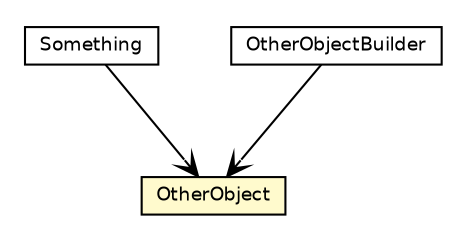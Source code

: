 #!/usr/local/bin/dot
#
# Class diagram 
# Generated by UMLGraph version 5.4 (http://www.umlgraph.org/)
#

digraph G {
	edge [fontname="Helvetica",fontsize=10,labelfontname="Helvetica",labelfontsize=10];
	node [fontname="Helvetica",fontsize=10,shape=plaintext];
	nodesep=0.25;
	ranksep=0.5;
	// de.tk.tkapp.rest.api.model.Something
	c212 [label=<<table title="de.tk.tkapp.rest.api.model.Something" border="0" cellborder="1" cellspacing="0" cellpadding="2" port="p" href="./Something.html">
		<tr><td><table border="0" cellspacing="0" cellpadding="1">
<tr><td align="center" balign="center"> Something </td></tr>
		</table></td></tr>
		</table>>, URL="./Something.html", fontname="Helvetica", fontcolor="black", fontsize=9.0];
	// de.tk.tkapp.rest.api.model.OtherObject
	c216 [label=<<table title="de.tk.tkapp.rest.api.model.OtherObject" border="0" cellborder="1" cellspacing="0" cellpadding="2" port="p" bgcolor="lemonChiffon" href="./OtherObject.html">
		<tr><td><table border="0" cellspacing="0" cellpadding="1">
<tr><td align="center" balign="center"> OtherObject </td></tr>
		</table></td></tr>
		</table>>, URL="./OtherObject.html", fontname="Helvetica", fontcolor="black", fontsize=9.0];
	// de.tk.tkapp.rest.api.model.OtherObject.OtherObjectBuilder
	c217 [label=<<table title="de.tk.tkapp.rest.api.model.OtherObject.OtherObjectBuilder" border="0" cellborder="1" cellspacing="0" cellpadding="2" port="p" href="./OtherObject.OtherObjectBuilder.html">
		<tr><td><table border="0" cellspacing="0" cellpadding="1">
<tr><td align="center" balign="center"> OtherObjectBuilder </td></tr>
		</table></td></tr>
		</table>>, URL="./OtherObject.OtherObjectBuilder.html", fontname="Helvetica", fontcolor="black", fontsize=9.0];
	// de.tk.tkapp.rest.api.model.Something NAVASSOC de.tk.tkapp.rest.api.model.OtherObject
	c212:p -> c216:p [taillabel="", label="", headlabel="", fontname="Helvetica", fontcolor="black", fontsize=10.0, color="black", arrowhead=open];
	// de.tk.tkapp.rest.api.model.OtherObject.OtherObjectBuilder NAVASSOC de.tk.tkapp.rest.api.model.OtherObject
	c217:p -> c216:p [taillabel="", label="", headlabel="", fontname="Helvetica", fontcolor="black", fontsize=10.0, color="black", arrowhead=open];
}

